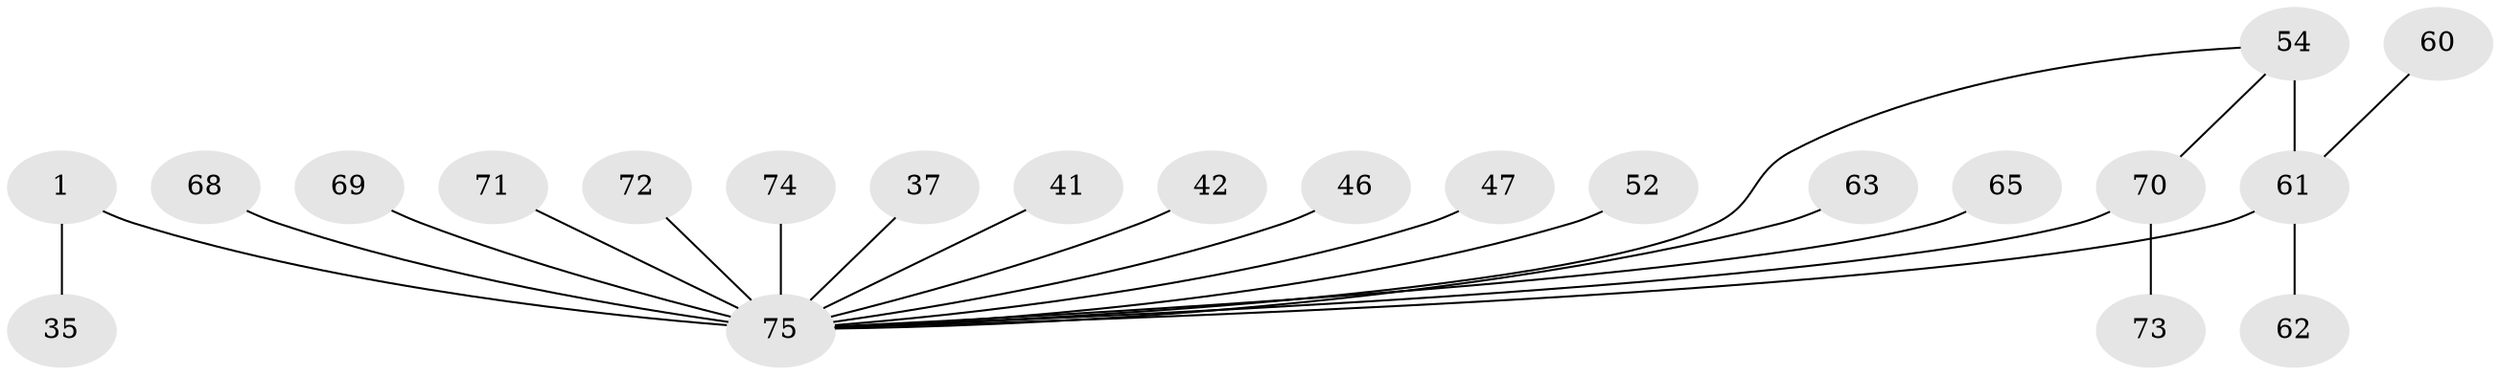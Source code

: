 // original degree distribution, {11: 0.013333333333333334, 4: 0.16, 5: 0.05333333333333334, 3: 0.13333333333333333, 7: 0.04, 2: 0.21333333333333335, 1: 0.37333333333333335, 6: 0.013333333333333334}
// Generated by graph-tools (version 1.1) at 2025/45/03/04/25 21:45:31]
// undirected, 22 vertices, 23 edges
graph export_dot {
graph [start="1"]
  node [color=gray90,style=filled];
  1;
  35 [super="+13"];
  37;
  41;
  42;
  46;
  47;
  52;
  54 [super="+26+45+53+30+32"];
  60;
  61 [super="+33+31"];
  62;
  63;
  65;
  68;
  69;
  70 [super="+24+57+44+55"];
  71;
  72 [super="+36"];
  73;
  74 [super="+66"];
  75 [super="+5+40+58+51+67+17+20+23+25"];
  1 -- 75 [weight=10];
  1 -- 35;
  37 -- 75;
  41 -- 75;
  42 -- 75;
  46 -- 75;
  47 -- 75;
  52 -- 75;
  54 -- 75;
  54 -- 61 [weight=4];
  54 -- 70;
  60 -- 61;
  61 -- 62;
  61 -- 75 [weight=3];
  63 -- 75;
  65 -- 75;
  68 -- 75;
  69 -- 75;
  70 -- 75 [weight=5];
  70 -- 73;
  71 -- 75;
  72 -- 75 [weight=3];
  74 -- 75 [weight=2];
}
